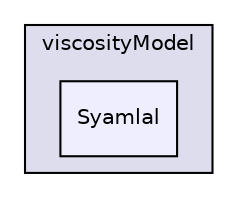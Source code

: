 digraph "applications/solvers/multiphase/twoPhaseEulerFoam/phaseCompressibleTurbulenceModels/kineticTheoryModels/viscosityModel/Syamlal" {
  bgcolor=transparent;
  compound=true
  node [ fontsize="10", fontname="Helvetica"];
  edge [ labelfontsize="10", labelfontname="Helvetica"];
  subgraph clusterdir_3a016090ec0dbe2adbd41e72261da980 {
    graph [ bgcolor="#ddddee", pencolor="black", label="viscosityModel" fontname="Helvetica", fontsize="10", URL="dir_3a016090ec0dbe2adbd41e72261da980.html"]
  dir_e865379f8b004ec7f9b9d42ee89c27d4 [shape=box, label="Syamlal", style="filled", fillcolor="#eeeeff", pencolor="black", URL="dir_e865379f8b004ec7f9b9d42ee89c27d4.html"];
  }
}
